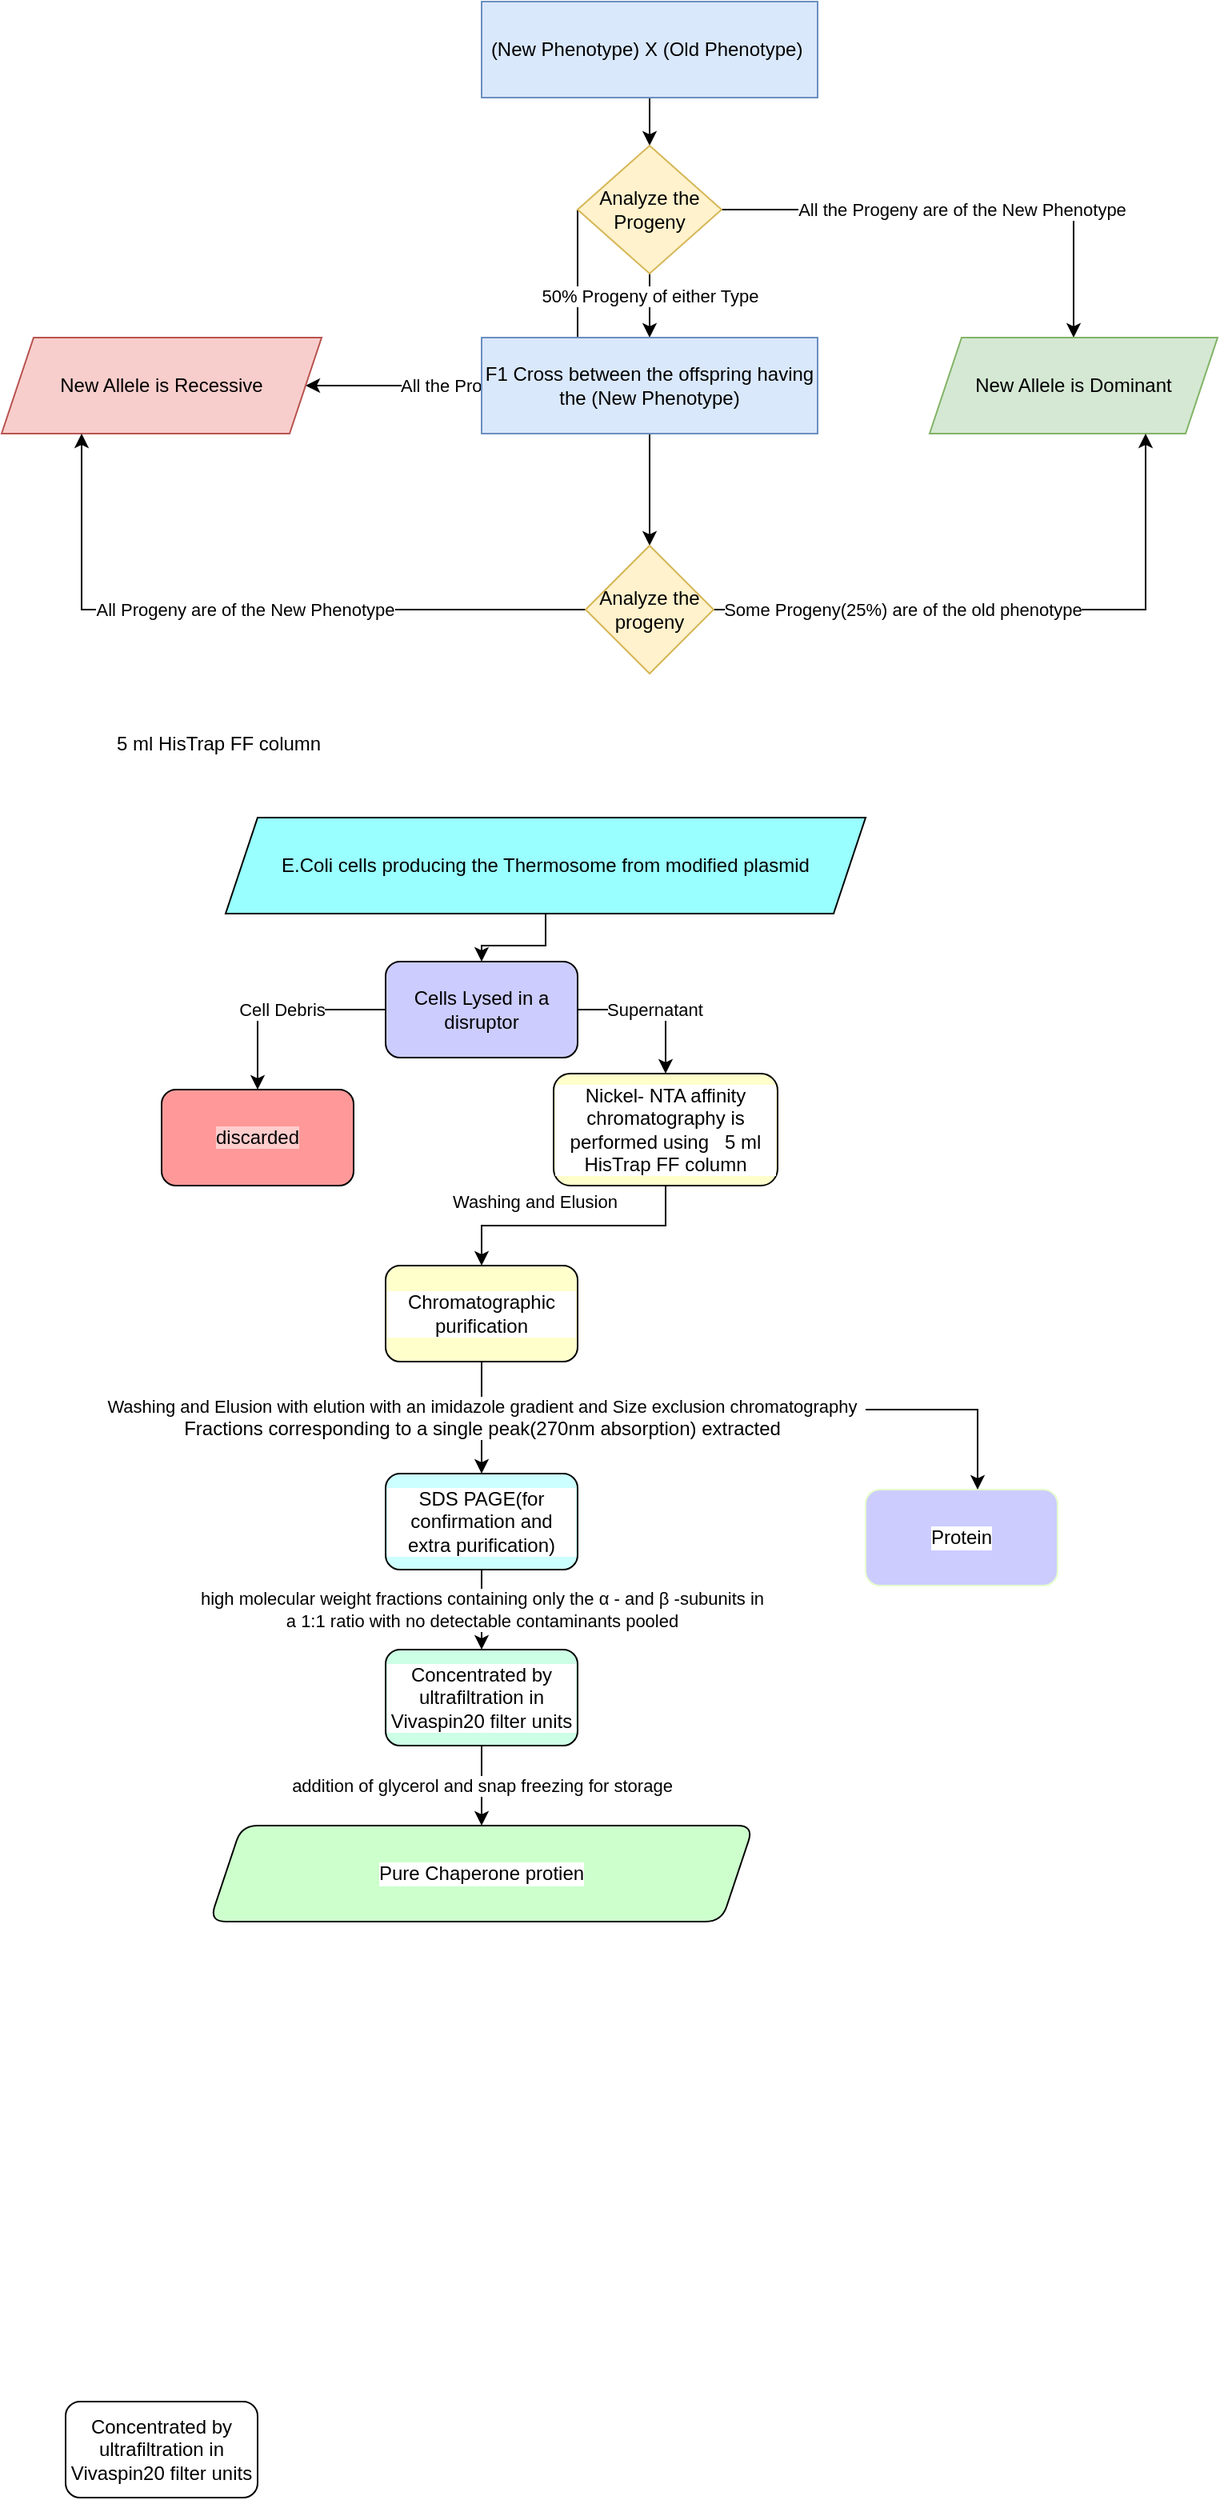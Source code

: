 <mxfile version="16.5.2" type="device" pages="2"><diagram id="caggXrjuk98xyJqYUjuU" name="Page-1"><mxGraphModel dx="1022" dy="460" grid="1" gridSize="10" guides="1" tooltips="1" connect="1" arrows="1" fold="1" page="1" pageScale="1" pageWidth="850" pageHeight="1100" math="0" shadow="0"><root><mxCell id="0"/><mxCell id="1" parent="0"/><mxCell id="IxIaUTqhCtMryacXF1WX-3" value="" style="edgeStyle=orthogonalEdgeStyle;rounded=0;orthogonalLoop=1;jettySize=auto;html=1;" parent="1" source="IxIaUTqhCtMryacXF1WX-1" target="IxIaUTqhCtMryacXF1WX-2" edge="1"><mxGeometry relative="1" as="geometry"/></mxCell><mxCell id="IxIaUTqhCtMryacXF1WX-1" value="(New Phenotype) X (Old Phenotype)&amp;nbsp;" style="rounded=0;whiteSpace=wrap;html=1;fillColor=#dae8fc;strokeColor=#6c8ebf;" parent="1" vertex="1"><mxGeometry x="310" y="10" width="210" height="60" as="geometry"/></mxCell><mxCell id="IxIaUTqhCtMryacXF1WX-5" value="All the Progeny are of the New Phenotype" style="edgeStyle=orthogonalEdgeStyle;rounded=0;orthogonalLoop=1;jettySize=auto;html=1;" parent="1" source="IxIaUTqhCtMryacXF1WX-2" target="IxIaUTqhCtMryacXF1WX-4" edge="1"><mxGeometry relative="1" as="geometry"/></mxCell><mxCell id="IxIaUTqhCtMryacXF1WX-7" value="All the Progeny are of the Old Phenotype" style="edgeStyle=orthogonalEdgeStyle;rounded=0;orthogonalLoop=1;jettySize=auto;html=1;" parent="1" source="IxIaUTqhCtMryacXF1WX-2" target="IxIaUTqhCtMryacXF1WX-6" edge="1"><mxGeometry x="-0.137" relative="1" as="geometry"><Array as="points"><mxPoint x="370" y="250"/></Array><mxPoint as="offset"/></mxGeometry></mxCell><mxCell id="IxIaUTqhCtMryacXF1WX-12" value="50% Progeny of either Type" style="edgeStyle=orthogonalEdgeStyle;rounded=0;orthogonalLoop=1;jettySize=auto;html=1;" parent="1" source="IxIaUTqhCtMryacXF1WX-2" target="IxIaUTqhCtMryacXF1WX-11" edge="1"><mxGeometry x="-0.333" relative="1" as="geometry"><mxPoint as="offset"/></mxGeometry></mxCell><mxCell id="IxIaUTqhCtMryacXF1WX-2" value="Analyze the Progeny" style="rhombus;whiteSpace=wrap;html=1;rounded=0;fillColor=#fff2cc;strokeColor=#d6b656;" parent="1" vertex="1"><mxGeometry x="370" y="100" width="90" height="80" as="geometry"/></mxCell><mxCell id="IxIaUTqhCtMryacXF1WX-4" value="New Allele is Dominant" style="shape=parallelogram;perimeter=parallelogramPerimeter;whiteSpace=wrap;html=1;fixedSize=1;rounded=0;fillColor=#d5e8d4;strokeColor=#82b366;" parent="1" vertex="1"><mxGeometry x="590" y="220" width="180" height="60" as="geometry"/></mxCell><mxCell id="IxIaUTqhCtMryacXF1WX-6" value="New Allele is Recessive" style="shape=parallelogram;perimeter=parallelogramPerimeter;whiteSpace=wrap;html=1;fixedSize=1;rounded=0;size=20;fillColor=#f8cecc;strokeColor=#b85450;" parent="1" vertex="1"><mxGeometry x="10" y="220" width="200" height="60" as="geometry"/></mxCell><mxCell id="IxIaUTqhCtMryacXF1WX-14" value="" style="edgeStyle=orthogonalEdgeStyle;rounded=0;orthogonalLoop=1;jettySize=auto;html=1;" parent="1" source="IxIaUTqhCtMryacXF1WX-11" target="IxIaUTqhCtMryacXF1WX-13" edge="1"><mxGeometry relative="1" as="geometry"/></mxCell><mxCell id="IxIaUTqhCtMryacXF1WX-11" value="F1 Cross between the offspring having the (New Phenotype)" style="whiteSpace=wrap;html=1;rounded=0;fillColor=#dae8fc;strokeColor=#6c8ebf;" parent="1" vertex="1"><mxGeometry x="310" y="220" width="210" height="60" as="geometry"/></mxCell><mxCell id="IxIaUTqhCtMryacXF1WX-20" value="All Progeny are of the New Phenotype" style="edgeStyle=orthogonalEdgeStyle;rounded=0;orthogonalLoop=1;jettySize=auto;html=1;" parent="1" source="IxIaUTqhCtMryacXF1WX-13" target="IxIaUTqhCtMryacXF1WX-6" edge="1"><mxGeometry relative="1" as="geometry"><Array as="points"><mxPoint x="60" y="390"/></Array></mxGeometry></mxCell><mxCell id="IxIaUTqhCtMryacXF1WX-24" value="&#10;&#10;&lt;span style=&quot;color: rgb(0, 0, 0); font-family: helvetica; font-size: 11px; font-style: normal; font-weight: 400; letter-spacing: normal; text-align: center; text-indent: 0px; text-transform: none; word-spacing: 0px; background-color: rgb(255, 255, 255); display: inline; float: none;&quot;&gt;Some Progeny(25%) are of the old phenotype&lt;/span&gt;&#10;&#10;" style="edgeStyle=orthogonalEdgeStyle;rounded=0;orthogonalLoop=1;jettySize=auto;html=1;entryX=0.75;entryY=1;entryDx=0;entryDy=0;" parent="1" source="IxIaUTqhCtMryacXF1WX-13" target="IxIaUTqhCtMryacXF1WX-4" edge="1"><mxGeometry x="-0.379" relative="1" as="geometry"><Array as="points"><mxPoint x="725" y="390"/></Array><mxPoint as="offset"/></mxGeometry></mxCell><mxCell id="IxIaUTqhCtMryacXF1WX-13" value="Analyze the progeny" style="rhombus;whiteSpace=wrap;html=1;rounded=0;fillColor=#fff2cc;strokeColor=#d6b656;" parent="1" vertex="1"><mxGeometry x="375" y="350" width="80" height="80" as="geometry"/></mxCell><mxCell id="co6UyyAxsaLArz5qHKpj-7" value="" style="edgeStyle=orthogonalEdgeStyle;rounded=0;orthogonalLoop=1;jettySize=auto;html=1;" parent="1" source="co6UyyAxsaLArz5qHKpj-3" target="co6UyyAxsaLArz5qHKpj-6" edge="1"><mxGeometry relative="1" as="geometry"/></mxCell><mxCell id="co6UyyAxsaLArz5qHKpj-3" value="E.Coli cells producing the Thermosome from modified plasmid" style="shape=parallelogram;perimeter=parallelogramPerimeter;whiteSpace=wrap;html=1;fixedSize=1;fillColor=#99FFFF;" parent="1" vertex="1"><mxGeometry x="150" y="520" width="400" height="60" as="geometry"/></mxCell><mxCell id="co6UyyAxsaLArz5qHKpj-9" value="Cell Debris" style="edgeStyle=orthogonalEdgeStyle;rounded=0;orthogonalLoop=1;jettySize=auto;html=1;" parent="1" source="co6UyyAxsaLArz5qHKpj-6" target="co6UyyAxsaLArz5qHKpj-8" edge="1"><mxGeometry relative="1" as="geometry"/></mxCell><mxCell id="co6UyyAxsaLArz5qHKpj-11" value="Supernatant" style="edgeStyle=orthogonalEdgeStyle;rounded=0;orthogonalLoop=1;jettySize=auto;html=1;exitX=1;exitY=0.5;exitDx=0;exitDy=0;" parent="1" source="co6UyyAxsaLArz5qHKpj-6" target="co6UyyAxsaLArz5qHKpj-12" edge="1"><mxGeometry relative="1" as="geometry"><mxPoint x="530" y="680" as="targetPoint"/></mxGeometry></mxCell><mxCell id="co6UyyAxsaLArz5qHKpj-6" value="Cells Lysed in a disruptor" style="rounded=1;whiteSpace=wrap;html=1;fillColor=#CCCCFF;" parent="1" vertex="1"><mxGeometry x="250" y="610" width="120" height="60" as="geometry"/></mxCell><mxCell id="co6UyyAxsaLArz5qHKpj-8" value="&lt;span style=&quot;background-color: rgb(255 , 204 , 204)&quot;&gt;discarded&lt;/span&gt;" style="rounded=1;whiteSpace=wrap;html=1;fillColor=#FF9999;" parent="1" vertex="1"><mxGeometry x="110" y="690" width="120" height="60" as="geometry"/></mxCell><mxCell id="co6UyyAxsaLArz5qHKpj-17" value="Washing and Elusion" style="edgeStyle=orthogonalEdgeStyle;rounded=0;orthogonalLoop=1;jettySize=auto;html=1;exitX=0.5;exitY=1;exitDx=0;exitDy=0;fontColor=#000000;entryX=0.5;entryY=0;entryDx=0;entryDy=0;" parent="1" source="co6UyyAxsaLArz5qHKpj-12" target="co6UyyAxsaLArz5qHKpj-22" edge="1"><mxGeometry x="0.3" y="-15" relative="1" as="geometry"><mxPoint x="315" y="795" as="targetPoint"/><mxPoint as="offset"/></mxGeometry></mxCell><mxCell id="co6UyyAxsaLArz5qHKpj-12" value="Nickel- NTA affinity chromatography is performed using&amp;nbsp;&amp;nbsp;&amp;nbsp;5 ml HisTrap FF column" style="rounded=1;whiteSpace=wrap;html=1;labelBackgroundColor=#FFFFFF;fontColor=#000000;fillColor=#FFFFCC;" parent="1" vertex="1"><mxGeometry x="355" y="680" width="140" height="70" as="geometry"/></mxCell><mxCell id="co6UyyAxsaLArz5qHKpj-13" value="5 ml HisTrap FF column" style="text;whiteSpace=wrap;html=1;fontColor=#000000;" parent="1" vertex="1"><mxGeometry x="80" y="460" width="150" height="30" as="geometry"/></mxCell><mxCell id="co6UyyAxsaLArz5qHKpj-24" value="Washing and Elusion with&amp;nbsp;elution with an imidazole gradient and Size exclusion chromatography&lt;br&gt;&lt;span style=&quot;font-size: 12px&quot;&gt;Fractions corresponding to a single peak(270nm absorption) extracted&lt;/span&gt;" style="edgeStyle=orthogonalEdgeStyle;rounded=0;orthogonalLoop=1;jettySize=auto;html=1;fontColor=#000000;" parent="1" source="co6UyyAxsaLArz5qHKpj-22" target="co6UyyAxsaLArz5qHKpj-23" edge="1"><mxGeometry relative="1" as="geometry"/></mxCell><mxCell id="co6UyyAxsaLArz5qHKpj-22" value="Chromatographic purification" style="rounded=1;whiteSpace=wrap;html=1;labelBackgroundColor=#FFFFFF;fontColor=#000000;fillColor=#FFFFCC;" parent="1" vertex="1"><mxGeometry x="250" y="800" width="120" height="60" as="geometry"/></mxCell><mxCell id="co6UyyAxsaLArz5qHKpj-26" value="high molecular weight fractions containing only the α - and β -subunits in&lt;br&gt;a 1:1 ratio with no detectable contaminants pooled" style="edgeStyle=orthogonalEdgeStyle;rounded=0;orthogonalLoop=1;jettySize=auto;html=1;fontColor=#000000;" parent="1" source="co6UyyAxsaLArz5qHKpj-23" target="co6UyyAxsaLArz5qHKpj-25" edge="1"><mxGeometry relative="1" as="geometry"/></mxCell><mxCell id="co6UyyAxsaLArz5qHKpj-23" value="SDS PAGE(for confirmation and extra purification)" style="whiteSpace=wrap;html=1;fillColor=#CCFFFF;fontColor=#000000;rounded=1;labelBackgroundColor=#FFFFFF;" parent="1" vertex="1"><mxGeometry x="250" y="930" width="120" height="60" as="geometry"/></mxCell><mxCell id="co6UyyAxsaLArz5qHKpj-28" value="addition of glycerol and snap freezing for storage" style="edgeStyle=orthogonalEdgeStyle;rounded=0;orthogonalLoop=1;jettySize=auto;html=1;fontColor=#000000;" parent="1" source="co6UyyAxsaLArz5qHKpj-25" target="co6UyyAxsaLArz5qHKpj-27" edge="1"><mxGeometry relative="1" as="geometry"/></mxCell><mxCell id="co6UyyAxsaLArz5qHKpj-25" value="Concentrated by ultrafiltration in Vivaspin20 filter units" style="whiteSpace=wrap;html=1;fillColor=#CCFFE6;fontColor=#000000;rounded=1;labelBackgroundColor=#FFFFFF;" parent="1" vertex="1"><mxGeometry x="250" y="1040" width="120" height="60" as="geometry"/></mxCell><mxCell id="co6UyyAxsaLArz5qHKpj-27" value="Pure Chaperone protien" style="shape=parallelogram;perimeter=parallelogramPerimeter;whiteSpace=wrap;html=1;fixedSize=1;fillColor=#CCFFCC;fontColor=#000000;rounded=1;labelBackgroundColor=#FFFFFF;" parent="1" vertex="1"><mxGeometry x="140" y="1150" width="340" height="60" as="geometry"/></mxCell><mxCell id="co6UyyAxsaLArz5qHKpj-29" value="Concentrated by ultrafiltration in Vivaspin20 filter units" style="whiteSpace=wrap;html=1;fillColor=#FFFFFF;fontColor=#000000;rounded=1;labelBackgroundColor=#FFFFFF;" parent="1" vertex="1"><mxGeometry x="50" y="1510" width="120" height="60" as="geometry"/></mxCell><mxCell id="co6UyyAxsaLArz5qHKpj-30" value="Protein" style="rounded=1;whiteSpace=wrap;html=1;labelBackgroundColor=#FFFFFF;fontColor=#000000;fillColor=#CCCCFF;strokeColor=#E6FFCC;" parent="1" vertex="1"><mxGeometry x="550" y="940" width="120" height="60" as="geometry"/></mxCell><mxCell id="co6UyyAxsaLArz5qHKpj-31" value="" style="endArrow=classic;html=1;rounded=0;fontColor=#000000;" parent="1" edge="1"><mxGeometry width="50" height="50" relative="1" as="geometry"><mxPoint x="550" y="890" as="sourcePoint"/><mxPoint x="620" y="940" as="targetPoint"/><Array as="points"><mxPoint x="620" y="890"/></Array></mxGeometry></mxCell></root></mxGraphModel></diagram><diagram id="5QE6Wv8rcUt4HgJIdmIY" name="Page-2"><mxGraphModel dx="1022" dy="460" grid="1" gridSize="10" guides="1" tooltips="1" connect="1" arrows="1" fold="1" page="1" pageScale="1" pageWidth="850" pageHeight="1100" math="1" shadow="0"><root><mxCell id="lXzSGLTOz9NnmlLVdDp1-0"/><mxCell id="lXzSGLTOz9NnmlLVdDp1-1" parent="lXzSGLTOz9NnmlLVdDp1-0"/><mxCell id="lXzSGLTOz9NnmlLVdDp1-21" style="edgeStyle=orthogonalEdgeStyle;rounded=0;orthogonalLoop=1;jettySize=auto;html=1;exitX=0.5;exitY=1;exitDx=0;exitDy=0;entryX=0.5;entryY=0;entryDx=0;entryDy=0;" edge="1" parent="lXzSGLTOz9NnmlLVdDp1-1" source="lXzSGLTOz9NnmlLVdDp1-2" target="lXzSGLTOz9NnmlLVdDp1-7"><mxGeometry relative="1" as="geometry"/></mxCell><mxCell id="lXzSGLTOz9NnmlLVdDp1-22" style="edgeStyle=orthogonalEdgeStyle;rounded=0;orthogonalLoop=1;jettySize=auto;html=1;exitX=1;exitY=0.5;exitDx=0;exitDy=0;entryX=0;entryY=0.5;entryDx=0;entryDy=0;" edge="1" parent="lXzSGLTOz9NnmlLVdDp1-1" source="lXzSGLTOz9NnmlLVdDp1-2" target="lXzSGLTOz9NnmlLVdDp1-6"><mxGeometry relative="1" as="geometry"/></mxCell><mxCell id="lXzSGLTOz9NnmlLVdDp1-2" value="Humans under/not under the effect of anesthesia&amp;nbsp;" style="rounded=1;whiteSpace=wrap;html=1;fillColor=#E5CCFF;" vertex="1" parent="lXzSGLTOz9NnmlLVdDp1-1"><mxGeometry x="10" y="230" width="120" height="60" as="geometry"/></mxCell><mxCell id="lXzSGLTOz9NnmlLVdDp1-17" style="edgeStyle=orthogonalEdgeStyle;rounded=0;orthogonalLoop=1;jettySize=auto;html=1;exitX=1;exitY=0.5;exitDx=0;exitDy=0;entryX=0;entryY=0.25;entryDx=0;entryDy=0;" edge="1" parent="lXzSGLTOz9NnmlLVdDp1-1" source="lXzSGLTOz9NnmlLVdDp1-6" target="lXzSGLTOz9NnmlLVdDp1-16"><mxGeometry relative="1" as="geometry"/></mxCell><mxCell id="lXzSGLTOz9NnmlLVdDp1-6" value="BODY VITALS" style="rounded=0;whiteSpace=wrap;html=1;fillColor=#FF9999;shadow=1;" vertex="1" parent="lXzSGLTOz9NnmlLVdDp1-1"><mxGeometry x="365" y="230" width="120" height="60" as="geometry"/></mxCell><mxCell id="lXzSGLTOz9NnmlLVdDp1-15" value="Data Preprocessing" style="edgeStyle=orthogonalEdgeStyle;rounded=0;orthogonalLoop=1;jettySize=auto;html=1;entryX=0;entryY=0.5;entryDx=0;entryDy=0;" edge="1" parent="lXzSGLTOz9NnmlLVdDp1-1" source="lXzSGLTOz9NnmlLVdDp1-7" target="lXzSGLTOz9NnmlLVdDp1-13"><mxGeometry relative="1" as="geometry"/></mxCell><mxCell id="lXzSGLTOz9NnmlLVdDp1-7" value="EEG" style="rounded=0;whiteSpace=wrap;html=1;fillColor=#99FFFF;shadow=1;strokeColor=#CCFFFF;" vertex="1" parent="lXzSGLTOz9NnmlLVdDp1-1"><mxGeometry x="15" y="330" width="110" height="40" as="geometry"/></mxCell><mxCell id="lXzSGLTOz9NnmlLVdDp1-13" value="Extracting Parameters" style="swimlane;childLayout=stackLayout;horizontal=1;startSize=30;horizontalStack=0;rounded=1;fontSize=14;fontStyle=0;strokeWidth=2;resizeParent=0;resizeLast=1;shadow=1;dashed=0;align=center;fillColor=#3399FF;" vertex="1" parent="lXzSGLTOz9NnmlLVdDp1-1"><mxGeometry x="285" y="325" width="200" height="130" as="geometry"/></mxCell><mxCell id="lXzSGLTOz9NnmlLVdDp1-14" value="+Hilbert Huang Entropy&#10;&#10;+ Power at major frequency bands&#10;(such as  α,β,δ,γ )&#10;&#10;+Burst Suppression Ratio&#10;" style="align=left;strokeColor=none;fillColor=none;spacingLeft=4;fontSize=12;verticalAlign=top;resizable=0;rotatable=0;part=1;" vertex="1" parent="lXzSGLTOz9NnmlLVdDp1-13"><mxGeometry y="30" width="200" height="100" as="geometry"/></mxCell><mxCell id="1mosnbDvB57AbBV9l6ln-0" style="edgeStyle=orthogonalEdgeStyle;rounded=0;orthogonalLoop=1;jettySize=auto;html=1;exitX=1;exitY=0.5;exitDx=0;exitDy=0;entryX=0.5;entryY=0;entryDx=0;entryDy=0;" edge="1" parent="lXzSGLTOz9NnmlLVdDp1-1" source="lXzSGLTOz9NnmlLVdDp1-16" target="lXzSGLTOz9NnmlLVdDp1-19"><mxGeometry relative="1" as="geometry"/></mxCell><mxCell id="lXzSGLTOz9NnmlLVdDp1-16" value="Simple Neural network with strong regularization" style="shape=process;whiteSpace=wrap;html=1;backgroundOutline=1;fillColor=#CCFF99;shadow=1;strokeColor=#000000;" vertex="1" parent="lXzSGLTOz9NnmlLVdDp1-1"><mxGeometry x="590" y="290" width="120" height="60" as="geometry"/></mxCell><mxCell id="lXzSGLTOz9NnmlLVdDp1-18" style="edgeStyle=orthogonalEdgeStyle;rounded=0;orthogonalLoop=1;jettySize=auto;html=1;entryX=0;entryY=0.75;entryDx=0;entryDy=0;" edge="1" parent="lXzSGLTOz9NnmlLVdDp1-1" source="lXzSGLTOz9NnmlLVdDp1-14" target="lXzSGLTOz9NnmlLVdDp1-16"><mxGeometry relative="1" as="geometry"/></mxCell><mxCell id="lXzSGLTOz9NnmlLVdDp1-19" value="Depth of Anesthesia&amp;nbsp;" style="rounded=1;whiteSpace=wrap;html=1;fillColor=#FFFF33;" vertex="1" parent="lXzSGLTOz9NnmlLVdDp1-1"><mxGeometry x="710" y="440" width="90" height="60" as="geometry"/></mxCell></root></mxGraphModel></diagram></mxfile>
